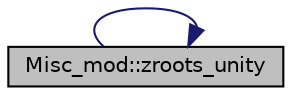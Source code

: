 digraph "Misc_mod::zroots_unity"
{
 // LATEX_PDF_SIZE
  edge [fontname="Helvetica",fontsize="10",labelfontname="Helvetica",labelfontsize="10"];
  node [fontname="Helvetica",fontsize="10",shape=record];
  rankdir="LR";
  Node1 [label="Misc_mod::zroots_unity",height=0.2,width=0.4,color="black", fillcolor="grey75", style="filled", fontcolor="black",tooltip="Return nn consecutive powers of the nth root of unity."];
  Node1 -> Node1 [color="midnightblue",fontsize="10",style="solid",fontname="Helvetica"];
}
